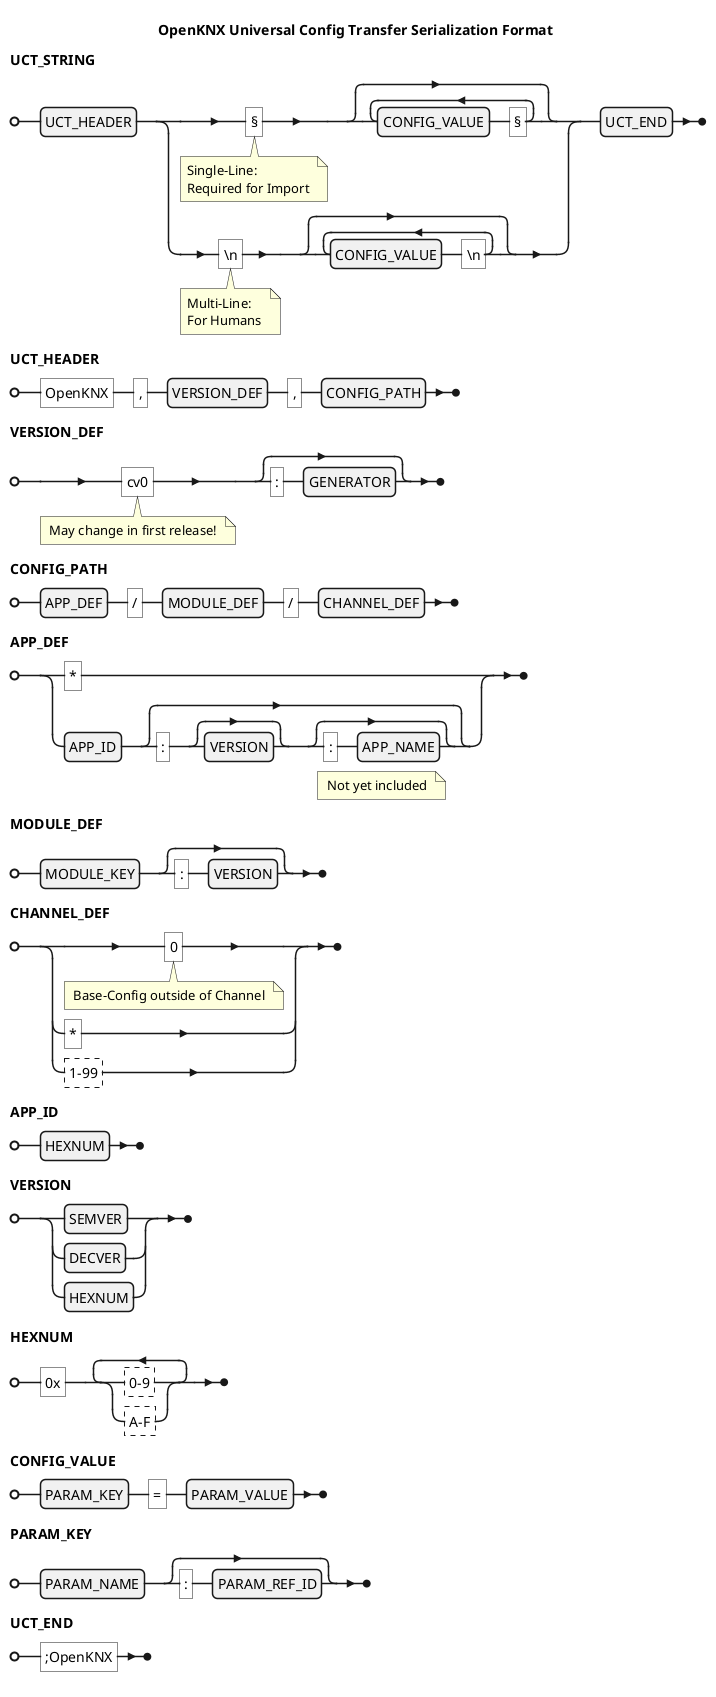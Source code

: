 @startebnf

title OpenKNX Universal Config Transfer Serialization Format

UCT_STRING = UCT_HEADER, ("§" (*Single-Line:\nRequired for Import *), {CONFIG_VALUE, "§"} | "\n" (*Multi-Line:\nFor Humans *), {CONFIG_VALUE, "\n"}), UCT_END;

UCT_HEADER = "OpenKNX", ",", VERSION_DEF, ",", CONFIG_PATH;

' VERSION_DEF = "v0", [ ":", SEMVER, [":", GENERATOR]];
VERSION_DEF = "cv0" (* May change in first release! *), [ ":", GENERATOR];

CONFIG_PATH = APP_DEF, "/", MODULE_DEF, "/", CHANNEL_DEF;


APP_DEF = ( "*" | APP_ID, [":", [VERSION] , [ ":" , APP_NAME ](* Not yet included *)] );

MODULE_DEF = MODULE_KEY, [":", VERSION];

CHANNEL_DEF = ("0" (* Base-Config outside of Channel *) | "*" | ?1-99?);

APP_ID  = HEXNUM;

VERSION = ( SEMVER | DECVER | HEXNUM);



HEXNUM = "0x" , {(?0-9? | ?A-F?)}-;

CONFIG_VALUE = PARAM_KEY, "=", PARAM_VALUE;

PARAM_KEY = PARAM_NAME, [":", PARAM_REF_ID];

UCT_END = ";OpenKNX";

/'
digit-excluding-zero = "1" | "2" | "3" | "4" | "5" | "6" | "7" | "8" | "9";
digit                = "0" | digit-excluding-zero;
'/

@endyaml